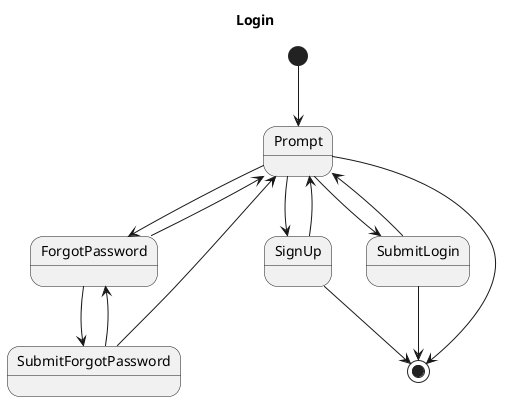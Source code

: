 @startuml

title Login

[*] --> Prompt

Prompt --> ForgotPassword
Prompt --> SignUp
Prompt --> SubmitLogin

ForgotPassword --> SubmitForgotPassword

SubmitForgotPassword --> ForgotPassword
SubmitForgotPassword --> Prompt

ForgotPassword --> Prompt
SignUp --> Prompt
SubmitLogin --> Prompt

Prompt --> [*]
SignUp --> [*]
SubmitLogin --> [*]

@enduml
